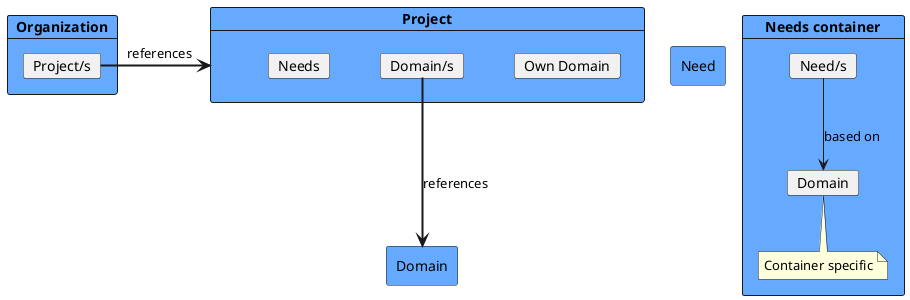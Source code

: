@startuml
skinparam nodesep 50
skinparam ranksep 50

    card "Organization" as org  #6af {
        card "Project/s" as projects
    }

    card "Project" as project #6af{
        card "Own Domain" as domain_own
        card "Domain/s" as domains
        card "Needs" as pr_needs
    }

    rectangle "Domain" as domain #6af

    card "Needs container" as cont #6af {
        card "Domain" as domain2
        note bottom: Container specific
        card "Need/s" as needs
    }

    rectangle "Need" as need #6af

    needs -d-> domain2: based on

    projects => project : references
    domains ===> domain : references

@enduml
